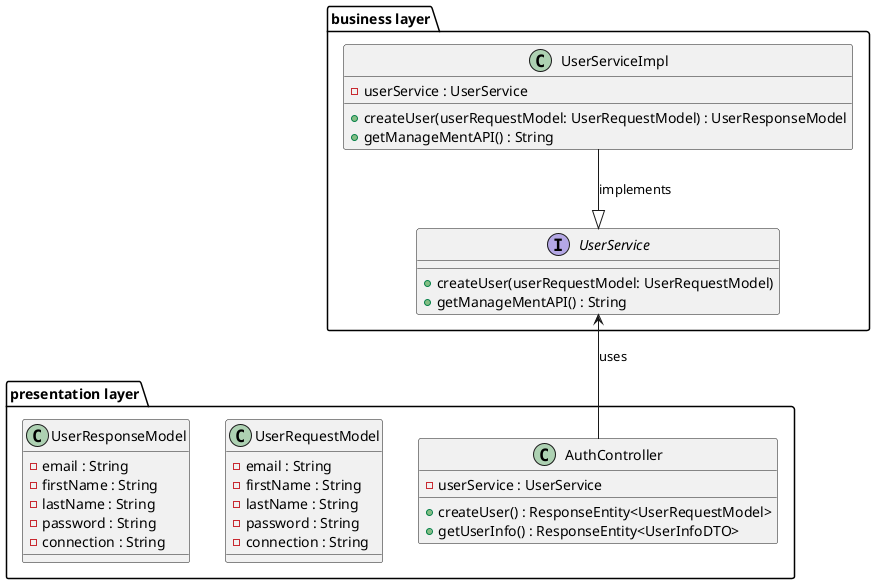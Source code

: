 @startuml

package "presentation layer"{

    class AuthController{
        - userService : UserService
        + createUser() : ResponseEntity<UserRequestModel>
        + getUserInfo() : ResponseEntity<UserInfoDTO>


    }

    class UserRequestModel {
        - email : String
        - firstName : String
        - lastName : String
        - password : String
        - connection : String
    }
    class UserResponseModel {
        - email : String
        - firstName : String
        - lastName : String
        - password : String
        - connection : String
    }

}

package "business layer"{
    interface UserService{
        + createUser(userRequestModel: UserRequestModel)
        + getManageMentAPI() : String
        
    }
    class UserServiceImpl{
        - userService : UserService
        + createUser(userRequestModel: UserRequestModel) : UserResponseModel
        + getManageMentAPI() : String
    }
}

UserServiceImpl -down-|> UserService : implements
AuthController -up->  UserService : uses

@enduml